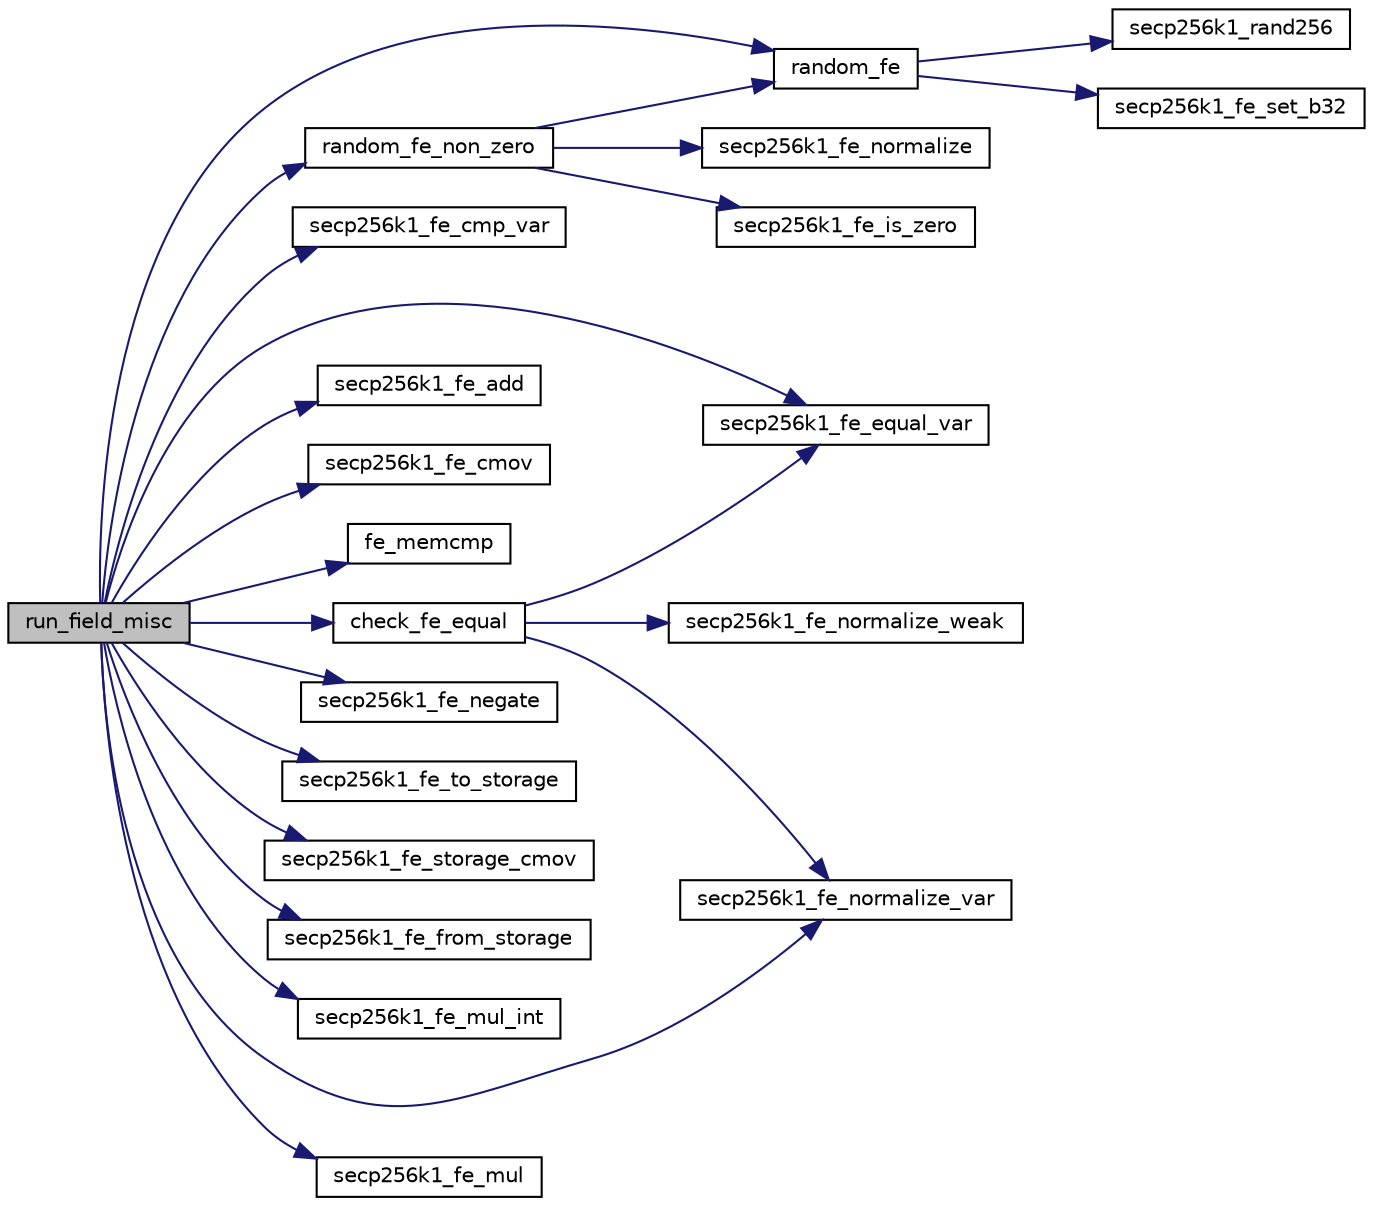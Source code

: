 digraph "run_field_misc"
{
  edge [fontname="Helvetica",fontsize="10",labelfontname="Helvetica",labelfontsize="10"];
  node [fontname="Helvetica",fontsize="10",shape=record];
  rankdir="LR";
  Node1125 [label="run_field_misc",height=0.2,width=0.4,color="black", fillcolor="grey75", style="filled", fontcolor="black"];
  Node1125 -> Node1126 [color="midnightblue",fontsize="10",style="solid",fontname="Helvetica"];
  Node1126 [label="random_fe",height=0.2,width=0.4,color="black", fillcolor="white", style="filled",URL="$d5/d7f/tests_8c.html#ad49b2c3065041ff986c8a4d71a329c79"];
  Node1126 -> Node1127 [color="midnightblue",fontsize="10",style="solid",fontname="Helvetica"];
  Node1127 [label="secp256k1_rand256",height=0.2,width=0.4,color="black", fillcolor="white", style="filled",URL="$dd/d0b/testrand_8h.html#ac6eab6443f98bba198f7df69e658173c",tooltip="Generate a pseudorandom 32-byte array. "];
  Node1126 -> Node1128 [color="midnightblue",fontsize="10",style="solid",fontname="Helvetica"];
  Node1128 [label="secp256k1_fe_set_b32",height=0.2,width=0.4,color="black", fillcolor="white", style="filled",URL="$d5/d5a/field_8h.html#a5c86a65052e3b135919c00fe2233a43d",tooltip="Set a field element equal to 32-byte big endian value. "];
  Node1125 -> Node1129 [color="midnightblue",fontsize="10",style="solid",fontname="Helvetica"];
  Node1129 [label="random_fe_non_zero",height=0.2,width=0.4,color="black", fillcolor="white", style="filled",URL="$d5/d7f/tests_8c.html#a7f2c9aa1daa06bbd70798f8b8a6d978a"];
  Node1129 -> Node1126 [color="midnightblue",fontsize="10",style="solid",fontname="Helvetica"];
  Node1129 -> Node1130 [color="midnightblue",fontsize="10",style="solid",fontname="Helvetica"];
  Node1130 [label="secp256k1_fe_normalize",height=0.2,width=0.4,color="black", fillcolor="white", style="filled",URL="$d5/d5a/field_8h.html#a8e925e94d5a7330d2ae68f6642d0c7b9",tooltip="Field element module. "];
  Node1129 -> Node1131 [color="midnightblue",fontsize="10",style="solid",fontname="Helvetica"];
  Node1131 [label="secp256k1_fe_is_zero",height=0.2,width=0.4,color="black", fillcolor="white", style="filled",URL="$d5/d5a/field_8h.html#a619ec4805df6cc54d70e6682ceebd098",tooltip="Verify whether a field element is zero. "];
  Node1125 -> Node1132 [color="midnightblue",fontsize="10",style="solid",fontname="Helvetica"];
  Node1132 [label="secp256k1_fe_cmp_var",height=0.2,width=0.4,color="black", fillcolor="white", style="filled",URL="$d5/d5a/field_8h.html#af372f2088796ef5338bb43dbb6dd5277",tooltip="Compare two field elements. "];
  Node1125 -> Node1133 [color="midnightblue",fontsize="10",style="solid",fontname="Helvetica"];
  Node1133 [label="secp256k1_fe_equal_var",height=0.2,width=0.4,color="black", fillcolor="white", style="filled",URL="$d5/d5a/field_8h.html#a16ab4d0dd8bcb5da1b888288063014f3",tooltip="Compare two field elements. "];
  Node1125 -> Node1134 [color="midnightblue",fontsize="10",style="solid",fontname="Helvetica"];
  Node1134 [label="secp256k1_fe_add",height=0.2,width=0.4,color="black", fillcolor="white", style="filled",URL="$d5/d5a/field_8h.html#a7512f80b60598e4af89c004890880fc7",tooltip="Adds a field element to another. "];
  Node1125 -> Node1135 [color="midnightblue",fontsize="10",style="solid",fontname="Helvetica"];
  Node1135 [label="secp256k1_fe_cmov",height=0.2,width=0.4,color="black", fillcolor="white", style="filled",URL="$d5/d5a/field_8h.html#a3e9ecf6eef0181f8f086611253f6776f",tooltip="If flag is true, set *r equal to *a; otherwise leave it. "];
  Node1125 -> Node1136 [color="midnightblue",fontsize="10",style="solid",fontname="Helvetica"];
  Node1136 [label="fe_memcmp",height=0.2,width=0.4,color="black", fillcolor="white", style="filled",URL="$d5/d7f/tests_8c.html#a5b444bc3ba72dbbc46729ebd85204a6d"];
  Node1125 -> Node1137 [color="midnightblue",fontsize="10",style="solid",fontname="Helvetica"];
  Node1137 [label="secp256k1_fe_normalize_var",height=0.2,width=0.4,color="black", fillcolor="white", style="filled",URL="$d5/d5a/field_8h.html#a2d45c987537eadb2923c93aa3af9db71",tooltip="Normalize a field element, without constant-time guarantee. "];
  Node1125 -> Node1138 [color="midnightblue",fontsize="10",style="solid",fontname="Helvetica"];
  Node1138 [label="secp256k1_fe_negate",height=0.2,width=0.4,color="black", fillcolor="white", style="filled",URL="$d5/d5a/field_8h.html#a4543ff08a66fc870acd56c921f2b30f7",tooltip="Set a field element equal to the additive inverse of another. "];
  Node1125 -> Node1139 [color="midnightblue",fontsize="10",style="solid",fontname="Helvetica"];
  Node1139 [label="secp256k1_fe_to_storage",height=0.2,width=0.4,color="black", fillcolor="white", style="filled",URL="$d5/d5a/field_8h.html#ab2813c5c17c63e222d5a15a60f239b12",tooltip="Convert a field element to the storage type. "];
  Node1125 -> Node1140 [color="midnightblue",fontsize="10",style="solid",fontname="Helvetica"];
  Node1140 [label="secp256k1_fe_storage_cmov",height=0.2,width=0.4,color="black", fillcolor="white", style="filled",URL="$d5/d5a/field_8h.html#ae9d61c6568f3a63bcea9146c056b18dc",tooltip="If flag is true, set *r equal to *a; otherwise leave it. "];
  Node1125 -> Node1141 [color="midnightblue",fontsize="10",style="solid",fontname="Helvetica"];
  Node1141 [label="secp256k1_fe_from_storage",height=0.2,width=0.4,color="black", fillcolor="white", style="filled",URL="$d5/d5a/field_8h.html#a644783b01d20445b5b2f3c9c2abfbae3",tooltip="Convert a field element back from the storage type. "];
  Node1125 -> Node1142 [color="midnightblue",fontsize="10",style="solid",fontname="Helvetica"];
  Node1142 [label="secp256k1_fe_mul_int",height=0.2,width=0.4,color="black", fillcolor="white", style="filled",URL="$d5/d5a/field_8h.html#a3f7b55267ed0d5135530283da6314416",tooltip="Multiplies the passed field element with a small integer constant. "];
  Node1125 -> Node1143 [color="midnightblue",fontsize="10",style="solid",fontname="Helvetica"];
  Node1143 [label="check_fe_equal",height=0.2,width=0.4,color="black", fillcolor="white", style="filled",URL="$d5/d7f/tests_8c.html#ae88750c3ab1238b2d8f8fa8a8ab67855"];
  Node1143 -> Node1144 [color="midnightblue",fontsize="10",style="solid",fontname="Helvetica"];
  Node1144 [label="secp256k1_fe_normalize_weak",height=0.2,width=0.4,color="black", fillcolor="white", style="filled",URL="$d5/d5a/field_8h.html#a0aaec7df2f708a451a8e1f41a943d8b1",tooltip="Weakly normalize a field element: reduce it magnitude to 1, but don&#39;t fully normalize. "];
  Node1143 -> Node1137 [color="midnightblue",fontsize="10",style="solid",fontname="Helvetica"];
  Node1143 -> Node1133 [color="midnightblue",fontsize="10",style="solid",fontname="Helvetica"];
  Node1125 -> Node1145 [color="midnightblue",fontsize="10",style="solid",fontname="Helvetica"];
  Node1145 [label="secp256k1_fe_mul",height=0.2,width=0.4,color="black", fillcolor="white", style="filled",URL="$d5/d5a/field_8h.html#a542b97d2574d9687c563d002587cf9a2",tooltip="Sets a field element to be the product of two others. "];
}
